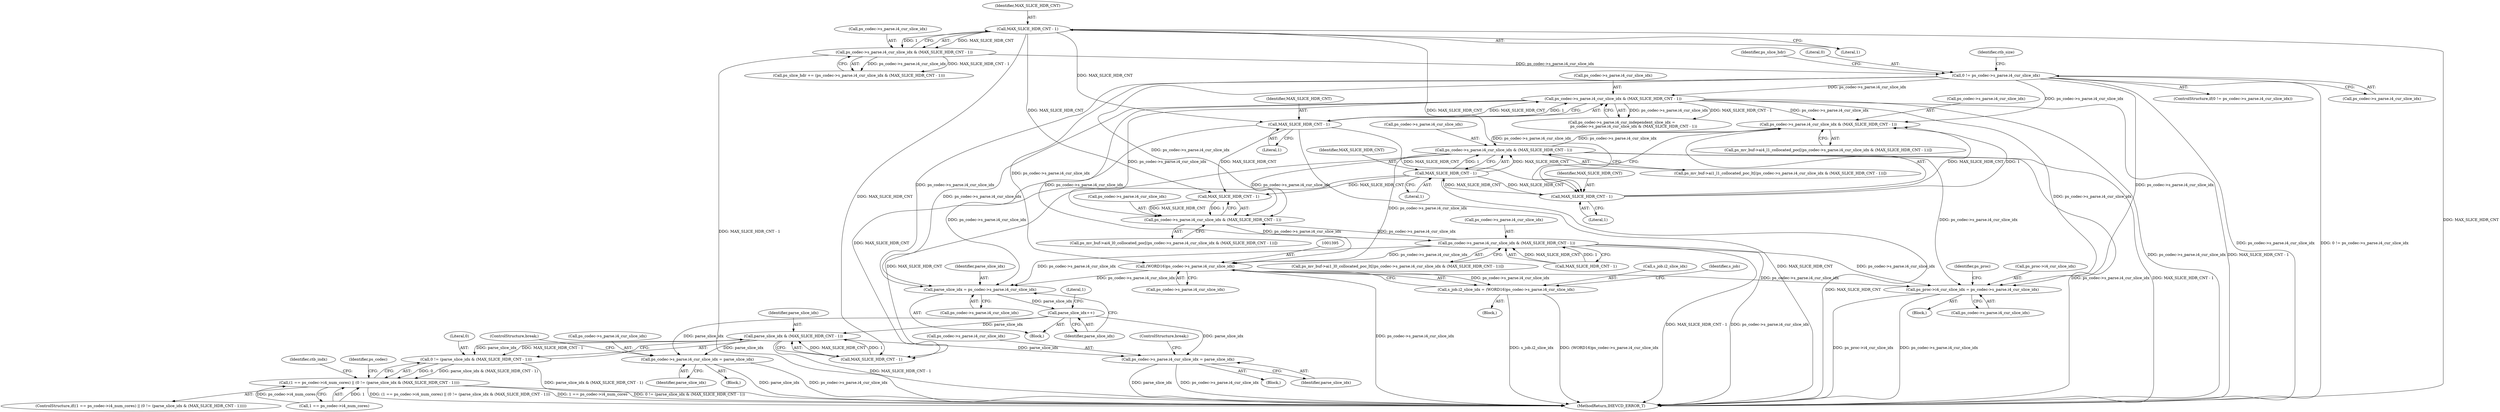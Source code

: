 digraph "0_Android_bcfc7124f6ef9f1ec128fb2e90de774a5b33d199_0@pointer" {
"1000583" [label="(Call,ps_codec->s_parse.i4_cur_slice_idx & (MAX_SLICE_HDR_CNT - 1))"];
"1000258" [label="(Call,0 != ps_codec->s_parse.i4_cur_slice_idx)"];
"1000238" [label="(Call,ps_codec->s_parse.i4_cur_slice_idx & (MAX_SLICE_HDR_CNT - 1))"];
"1000244" [label="(Call,MAX_SLICE_HDR_CNT - 1)"];
"1000610" [label="(Call,ps_codec->s_parse.i4_cur_slice_idx & (MAX_SLICE_HDR_CNT - 1))"];
"1000583" [label="(Call,ps_codec->s_parse.i4_cur_slice_idx & (MAX_SLICE_HDR_CNT - 1))"];
"1000278" [label="(Call,ps_codec->s_parse.i4_cur_slice_idx & (MAX_SLICE_HDR_CNT - 1))"];
"1000284" [label="(Call,MAX_SLICE_HDR_CNT - 1)"];
"1000589" [label="(Call,MAX_SLICE_HDR_CNT - 1)"];
"1000616" [label="(Call,MAX_SLICE_HDR_CNT - 1)"];
"1000656" [label="(Call,ps_codec->s_parse.i4_cur_slice_idx & (MAX_SLICE_HDR_CNT - 1))"];
"1000683" [label="(Call,ps_codec->s_parse.i4_cur_slice_idx & (MAX_SLICE_HDR_CNT - 1))"];
"1001394" [label="(Call,(WORD16)ps_codec->s_parse.i4_cur_slice_idx)"];
"1001390" [label="(Call,s_job.i2_slice_idx = (WORD16)ps_codec->s_parse.i4_cur_slice_idx)"];
"1001497" [label="(Call,ps_proc->i4_cur_slice_idx = ps_codec->s_parse.i4_cur_slice_idx)"];
"1004791" [label="(Call,parse_slice_idx = ps_codec->s_parse.i4_cur_slice_idx)"];
"1004798" [label="(Call,parse_slice_idx++)"];
"1004810" [label="(Call,parse_slice_idx & (MAX_SLICE_HDR_CNT - 1))"];
"1004808" [label="(Call,0 != (parse_slice_idx & (MAX_SLICE_HDR_CNT - 1)))"];
"1004802" [label="(Call,(1 == ps_codec->i4_num_cores) || (0 != (parse_slice_idx & (MAX_SLICE_HDR_CNT - 1))))"];
"1004816" [label="(Call,ps_codec->s_parse.i4_cur_slice_idx = parse_slice_idx)"];
"1004863" [label="(Call,ps_codec->s_parse.i4_cur_slice_idx = parse_slice_idx)"];
"1004870" [label="(ControlStructure,break;)"];
"1004863" [label="(Call,ps_codec->s_parse.i4_cur_slice_idx = parse_slice_idx)"];
"1000258" [label="(Call,0 != ps_codec->s_parse.i4_cur_slice_idx)"];
"1004812" [label="(Call,MAX_SLICE_HDR_CNT - 1)"];
"1000288" [label="(Identifier,ctb_size)"];
"1000679" [label="(Call,ps_mv_buf->ai1_l0_collocated_poc_lt[(ps_codec->s_parse.i4_cur_slice_idx & (MAX_SLICE_HDR_CNT - 1))])"];
"1004789" [label="(Block,)"];
"1001444" [label="(Block,)"];
"1001390" [label="(Call,s_job.i2_slice_idx = (WORD16)ps_codec->s_parse.i4_cur_slice_idx)"];
"1000610" [label="(Call,ps_codec->s_parse.i4_cur_slice_idx & (MAX_SLICE_HDR_CNT - 1))"];
"1004811" [label="(Identifier,parse_slice_idx)"];
"1000239" [label="(Call,ps_codec->s_parse.i4_cur_slice_idx)"];
"1000657" [label="(Call,ps_codec->s_parse.i4_cur_slice_idx)"];
"1004801" [label="(ControlStructure,if((1 == ps_codec->i4_num_cores) || (0 != (parse_slice_idx & (MAX_SLICE_HDR_CNT - 1)))))"];
"1000279" [label="(Call,ps_codec->s_parse.i4_cur_slice_idx)"];
"1004828" [label="(Identifier,ctb_indx)"];
"1000285" [label="(Identifier,MAX_SLICE_HDR_CNT)"];
"1000589" [label="(Call,MAX_SLICE_HDR_CNT - 1)"];
"1004816" [label="(Call,ps_codec->s_parse.i4_cur_slice_idx = parse_slice_idx)"];
"1000584" [label="(Call,ps_codec->s_parse.i4_cur_slice_idx)"];
"1004792" [label="(Identifier,parse_slice_idx)"];
"1004817" [label="(Call,ps_codec->s_parse.i4_cur_slice_idx)"];
"1001403" [label="(Identifier,s_job)"];
"1000286" [label="(Literal,1)"];
"1004804" [label="(Literal,1)"];
"1000583" [label="(Call,ps_codec->s_parse.i4_cur_slice_idx & (MAX_SLICE_HDR_CNT - 1))"];
"1001498" [label="(Call,ps_proc->i4_cur_slice_idx)"];
"1000257" [label="(ControlStructure,if(0 != ps_codec->s_parse.i4_cur_slice_idx))"];
"1000269" [label="(Identifier,ps_slice_hdr)"];
"1000606" [label="(Call,ps_mv_buf->ai1_l1_collocated_poc_lt[(ps_codec->s_parse.i4_cur_slice_idx & (MAX_SLICE_HDR_CNT - 1))])"];
"1000272" [label="(Call,ps_codec->s_parse.i4_cur_independent_slice_idx =\n                    ps_codec->s_parse.i4_cur_slice_idx & (MAX_SLICE_HDR_CNT - 1))"];
"1004869" [label="(Identifier,parse_slice_idx)"];
"1000618" [label="(Literal,1)"];
"1000689" [label="(Call,MAX_SLICE_HDR_CNT - 1)"];
"1000259" [label="(Literal,0)"];
"1000236" [label="(Call,ps_slice_hdr += (ps_codec->s_parse.i4_cur_slice_idx & (MAX_SLICE_HDR_CNT - 1)))"];
"1004810" [label="(Call,parse_slice_idx & (MAX_SLICE_HDR_CNT - 1))"];
"1004803" [label="(Call,1 == ps_codec->i4_num_cores)"];
"1000244" [label="(Call,MAX_SLICE_HDR_CNT - 1)"];
"1004822" [label="(Identifier,parse_slice_idx)"];
"1004791" [label="(Call,parse_slice_idx = ps_codec->s_parse.i4_cur_slice_idx)"];
"1000611" [label="(Call,ps_codec->s_parse.i4_cur_slice_idx)"];
"1005173" [label="(MethodReturn,IHEVCD_ERROR_T)"];
"1004823" [label="(ControlStructure,break;)"];
"1000590" [label="(Identifier,MAX_SLICE_HDR_CNT)"];
"1000579" [label="(Call,ps_mv_buf->ai4_l1_collocated_poc[(ps_codec->s_parse.i4_cur_slice_idx & (MAX_SLICE_HDR_CNT - 1))])"];
"1001394" [label="(Call,(WORD16)ps_codec->s_parse.i4_cur_slice_idx)"];
"1000616" [label="(Call,MAX_SLICE_HDR_CNT - 1)"];
"1000260" [label="(Call,ps_codec->s_parse.i4_cur_slice_idx)"];
"1000245" [label="(Identifier,MAX_SLICE_HDR_CNT)"];
"1000284" [label="(Call,MAX_SLICE_HDR_CNT - 1)"];
"1001391" [label="(Call,s_job.i2_slice_idx)"];
"1001501" [label="(Call,ps_codec->s_parse.i4_cur_slice_idx)"];
"1004809" [label="(Literal,0)"];
"1004815" [label="(Block,)"];
"1004825" [label="(Block,)"];
"1001507" [label="(Identifier,ps_proc)"];
"1004819" [label="(Identifier,ps_codec)"];
"1000238" [label="(Call,ps_codec->s_parse.i4_cur_slice_idx & (MAX_SLICE_HDR_CNT - 1))"];
"1004864" [label="(Call,ps_codec->s_parse.i4_cur_slice_idx)"];
"1004808" [label="(Call,0 != (parse_slice_idx & (MAX_SLICE_HDR_CNT - 1)))"];
"1000656" [label="(Call,ps_codec->s_parse.i4_cur_slice_idx & (MAX_SLICE_HDR_CNT - 1))"];
"1001351" [label="(Block,)"];
"1000617" [label="(Identifier,MAX_SLICE_HDR_CNT)"];
"1004799" [label="(Identifier,parse_slice_idx)"];
"1000683" [label="(Call,ps_codec->s_parse.i4_cur_slice_idx & (MAX_SLICE_HDR_CNT - 1))"];
"1000278" [label="(Call,ps_codec->s_parse.i4_cur_slice_idx & (MAX_SLICE_HDR_CNT - 1))"];
"1000246" [label="(Literal,1)"];
"1001396" [label="(Call,ps_codec->s_parse.i4_cur_slice_idx)"];
"1004798" [label="(Call,parse_slice_idx++)"];
"1004802" [label="(Call,(1 == ps_codec->i4_num_cores) || (0 != (parse_slice_idx & (MAX_SLICE_HDR_CNT - 1))))"];
"1000591" [label="(Literal,1)"];
"1000684" [label="(Call,ps_codec->s_parse.i4_cur_slice_idx)"];
"1000652" [label="(Call,ps_mv_buf->ai4_l0_collocated_poc[(ps_codec->s_parse.i4_cur_slice_idx & (MAX_SLICE_HDR_CNT - 1))])"];
"1004793" [label="(Call,ps_codec->s_parse.i4_cur_slice_idx)"];
"1000662" [label="(Call,MAX_SLICE_HDR_CNT - 1)"];
"1001497" [label="(Call,ps_proc->i4_cur_slice_idx = ps_codec->s_parse.i4_cur_slice_idx)"];
"1000583" -> "1000579"  [label="AST: "];
"1000583" -> "1000589"  [label="CFG: "];
"1000584" -> "1000583"  [label="AST: "];
"1000589" -> "1000583"  [label="AST: "];
"1000579" -> "1000583"  [label="CFG: "];
"1000258" -> "1000583"  [label="DDG: ps_codec->s_parse.i4_cur_slice_idx"];
"1000610" -> "1000583"  [label="DDG: ps_codec->s_parse.i4_cur_slice_idx"];
"1000278" -> "1000583"  [label="DDG: ps_codec->s_parse.i4_cur_slice_idx"];
"1000589" -> "1000583"  [label="DDG: MAX_SLICE_HDR_CNT"];
"1000589" -> "1000583"  [label="DDG: 1"];
"1000583" -> "1000610"  [label="DDG: ps_codec->s_parse.i4_cur_slice_idx"];
"1000258" -> "1000257"  [label="AST: "];
"1000258" -> "1000260"  [label="CFG: "];
"1000259" -> "1000258"  [label="AST: "];
"1000260" -> "1000258"  [label="AST: "];
"1000269" -> "1000258"  [label="CFG: "];
"1000288" -> "1000258"  [label="CFG: "];
"1000258" -> "1005173"  [label="DDG: ps_codec->s_parse.i4_cur_slice_idx"];
"1000258" -> "1005173"  [label="DDG: 0 != ps_codec->s_parse.i4_cur_slice_idx"];
"1000238" -> "1000258"  [label="DDG: ps_codec->s_parse.i4_cur_slice_idx"];
"1000258" -> "1000278"  [label="DDG: ps_codec->s_parse.i4_cur_slice_idx"];
"1000258" -> "1000656"  [label="DDG: ps_codec->s_parse.i4_cur_slice_idx"];
"1000258" -> "1001394"  [label="DDG: ps_codec->s_parse.i4_cur_slice_idx"];
"1000258" -> "1001497"  [label="DDG: ps_codec->s_parse.i4_cur_slice_idx"];
"1000258" -> "1004791"  [label="DDG: ps_codec->s_parse.i4_cur_slice_idx"];
"1000238" -> "1000236"  [label="AST: "];
"1000238" -> "1000244"  [label="CFG: "];
"1000239" -> "1000238"  [label="AST: "];
"1000244" -> "1000238"  [label="AST: "];
"1000236" -> "1000238"  [label="CFG: "];
"1000238" -> "1005173"  [label="DDG: MAX_SLICE_HDR_CNT - 1"];
"1000238" -> "1000236"  [label="DDG: ps_codec->s_parse.i4_cur_slice_idx"];
"1000238" -> "1000236"  [label="DDG: MAX_SLICE_HDR_CNT - 1"];
"1000244" -> "1000238"  [label="DDG: MAX_SLICE_HDR_CNT"];
"1000244" -> "1000238"  [label="DDG: 1"];
"1000244" -> "1000246"  [label="CFG: "];
"1000245" -> "1000244"  [label="AST: "];
"1000246" -> "1000244"  [label="AST: "];
"1000244" -> "1005173"  [label="DDG: MAX_SLICE_HDR_CNT"];
"1000244" -> "1000284"  [label="DDG: MAX_SLICE_HDR_CNT"];
"1000244" -> "1000589"  [label="DDG: MAX_SLICE_HDR_CNT"];
"1000244" -> "1000662"  [label="DDG: MAX_SLICE_HDR_CNT"];
"1000244" -> "1004812"  [label="DDG: MAX_SLICE_HDR_CNT"];
"1000610" -> "1000606"  [label="AST: "];
"1000610" -> "1000616"  [label="CFG: "];
"1000611" -> "1000610"  [label="AST: "];
"1000616" -> "1000610"  [label="AST: "];
"1000606" -> "1000610"  [label="CFG: "];
"1000610" -> "1005173"  [label="DDG: MAX_SLICE_HDR_CNT - 1"];
"1000610" -> "1005173"  [label="DDG: ps_codec->s_parse.i4_cur_slice_idx"];
"1000616" -> "1000610"  [label="DDG: MAX_SLICE_HDR_CNT"];
"1000616" -> "1000610"  [label="DDG: 1"];
"1000610" -> "1000656"  [label="DDG: ps_codec->s_parse.i4_cur_slice_idx"];
"1000610" -> "1001394"  [label="DDG: ps_codec->s_parse.i4_cur_slice_idx"];
"1000610" -> "1001497"  [label="DDG: ps_codec->s_parse.i4_cur_slice_idx"];
"1000610" -> "1004791"  [label="DDG: ps_codec->s_parse.i4_cur_slice_idx"];
"1000278" -> "1000272"  [label="AST: "];
"1000278" -> "1000284"  [label="CFG: "];
"1000279" -> "1000278"  [label="AST: "];
"1000284" -> "1000278"  [label="AST: "];
"1000272" -> "1000278"  [label="CFG: "];
"1000278" -> "1005173"  [label="DDG: MAX_SLICE_HDR_CNT - 1"];
"1000278" -> "1005173"  [label="DDG: ps_codec->s_parse.i4_cur_slice_idx"];
"1000278" -> "1000272"  [label="DDG: ps_codec->s_parse.i4_cur_slice_idx"];
"1000278" -> "1000272"  [label="DDG: MAX_SLICE_HDR_CNT - 1"];
"1000284" -> "1000278"  [label="DDG: MAX_SLICE_HDR_CNT"];
"1000284" -> "1000278"  [label="DDG: 1"];
"1000278" -> "1000656"  [label="DDG: ps_codec->s_parse.i4_cur_slice_idx"];
"1000278" -> "1001394"  [label="DDG: ps_codec->s_parse.i4_cur_slice_idx"];
"1000278" -> "1001497"  [label="DDG: ps_codec->s_parse.i4_cur_slice_idx"];
"1000278" -> "1004791"  [label="DDG: ps_codec->s_parse.i4_cur_slice_idx"];
"1000284" -> "1000286"  [label="CFG: "];
"1000285" -> "1000284"  [label="AST: "];
"1000286" -> "1000284"  [label="AST: "];
"1000284" -> "1005173"  [label="DDG: MAX_SLICE_HDR_CNT"];
"1000284" -> "1000589"  [label="DDG: MAX_SLICE_HDR_CNT"];
"1000284" -> "1000662"  [label="DDG: MAX_SLICE_HDR_CNT"];
"1000284" -> "1004812"  [label="DDG: MAX_SLICE_HDR_CNT"];
"1000589" -> "1000591"  [label="CFG: "];
"1000590" -> "1000589"  [label="AST: "];
"1000591" -> "1000589"  [label="AST: "];
"1000616" -> "1000589"  [label="DDG: MAX_SLICE_HDR_CNT"];
"1000589" -> "1000616"  [label="DDG: MAX_SLICE_HDR_CNT"];
"1000616" -> "1000618"  [label="CFG: "];
"1000617" -> "1000616"  [label="AST: "];
"1000618" -> "1000616"  [label="AST: "];
"1000616" -> "1005173"  [label="DDG: MAX_SLICE_HDR_CNT"];
"1000616" -> "1000662"  [label="DDG: MAX_SLICE_HDR_CNT"];
"1000616" -> "1004812"  [label="DDG: MAX_SLICE_HDR_CNT"];
"1000656" -> "1000652"  [label="AST: "];
"1000656" -> "1000662"  [label="CFG: "];
"1000657" -> "1000656"  [label="AST: "];
"1000662" -> "1000656"  [label="AST: "];
"1000652" -> "1000656"  [label="CFG: "];
"1000683" -> "1000656"  [label="DDG: ps_codec->s_parse.i4_cur_slice_idx"];
"1000662" -> "1000656"  [label="DDG: MAX_SLICE_HDR_CNT"];
"1000662" -> "1000656"  [label="DDG: 1"];
"1000656" -> "1000683"  [label="DDG: ps_codec->s_parse.i4_cur_slice_idx"];
"1000683" -> "1000679"  [label="AST: "];
"1000683" -> "1000689"  [label="CFG: "];
"1000684" -> "1000683"  [label="AST: "];
"1000689" -> "1000683"  [label="AST: "];
"1000679" -> "1000683"  [label="CFG: "];
"1000683" -> "1005173"  [label="DDG: ps_codec->s_parse.i4_cur_slice_idx"];
"1000683" -> "1005173"  [label="DDG: MAX_SLICE_HDR_CNT - 1"];
"1000689" -> "1000683"  [label="DDG: MAX_SLICE_HDR_CNT"];
"1000689" -> "1000683"  [label="DDG: 1"];
"1000683" -> "1001394"  [label="DDG: ps_codec->s_parse.i4_cur_slice_idx"];
"1000683" -> "1001497"  [label="DDG: ps_codec->s_parse.i4_cur_slice_idx"];
"1000683" -> "1004791"  [label="DDG: ps_codec->s_parse.i4_cur_slice_idx"];
"1001394" -> "1001390"  [label="AST: "];
"1001394" -> "1001396"  [label="CFG: "];
"1001395" -> "1001394"  [label="AST: "];
"1001396" -> "1001394"  [label="AST: "];
"1001390" -> "1001394"  [label="CFG: "];
"1001394" -> "1005173"  [label="DDG: ps_codec->s_parse.i4_cur_slice_idx"];
"1001394" -> "1001390"  [label="DDG: ps_codec->s_parse.i4_cur_slice_idx"];
"1001394" -> "1001497"  [label="DDG: ps_codec->s_parse.i4_cur_slice_idx"];
"1001394" -> "1004791"  [label="DDG: ps_codec->s_parse.i4_cur_slice_idx"];
"1001390" -> "1001351"  [label="AST: "];
"1001391" -> "1001390"  [label="AST: "];
"1001403" -> "1001390"  [label="CFG: "];
"1001390" -> "1005173"  [label="DDG: (WORD16)ps_codec->s_parse.i4_cur_slice_idx"];
"1001390" -> "1005173"  [label="DDG: s_job.i2_slice_idx"];
"1001497" -> "1001444"  [label="AST: "];
"1001497" -> "1001501"  [label="CFG: "];
"1001498" -> "1001497"  [label="AST: "];
"1001501" -> "1001497"  [label="AST: "];
"1001507" -> "1001497"  [label="CFG: "];
"1001497" -> "1005173"  [label="DDG: ps_codec->s_parse.i4_cur_slice_idx"];
"1001497" -> "1005173"  [label="DDG: ps_proc->i4_cur_slice_idx"];
"1004791" -> "1004789"  [label="AST: "];
"1004791" -> "1004793"  [label="CFG: "];
"1004792" -> "1004791"  [label="AST: "];
"1004793" -> "1004791"  [label="AST: "];
"1004799" -> "1004791"  [label="CFG: "];
"1004791" -> "1004798"  [label="DDG: parse_slice_idx"];
"1004798" -> "1004789"  [label="AST: "];
"1004798" -> "1004799"  [label="CFG: "];
"1004799" -> "1004798"  [label="AST: "];
"1004804" -> "1004798"  [label="CFG: "];
"1004798" -> "1004810"  [label="DDG: parse_slice_idx"];
"1004798" -> "1004816"  [label="DDG: parse_slice_idx"];
"1004798" -> "1004863"  [label="DDG: parse_slice_idx"];
"1004810" -> "1004808"  [label="AST: "];
"1004810" -> "1004812"  [label="CFG: "];
"1004811" -> "1004810"  [label="AST: "];
"1004812" -> "1004810"  [label="AST: "];
"1004808" -> "1004810"  [label="CFG: "];
"1004810" -> "1005173"  [label="DDG: MAX_SLICE_HDR_CNT - 1"];
"1004810" -> "1004808"  [label="DDG: parse_slice_idx"];
"1004810" -> "1004808"  [label="DDG: MAX_SLICE_HDR_CNT - 1"];
"1004812" -> "1004810"  [label="DDG: MAX_SLICE_HDR_CNT"];
"1004812" -> "1004810"  [label="DDG: 1"];
"1004810" -> "1004816"  [label="DDG: parse_slice_idx"];
"1004810" -> "1004863"  [label="DDG: parse_slice_idx"];
"1004808" -> "1004802"  [label="AST: "];
"1004809" -> "1004808"  [label="AST: "];
"1004802" -> "1004808"  [label="CFG: "];
"1004808" -> "1005173"  [label="DDG: parse_slice_idx & (MAX_SLICE_HDR_CNT - 1)"];
"1004808" -> "1004802"  [label="DDG: 0"];
"1004808" -> "1004802"  [label="DDG: parse_slice_idx & (MAX_SLICE_HDR_CNT - 1)"];
"1004802" -> "1004801"  [label="AST: "];
"1004802" -> "1004803"  [label="CFG: "];
"1004803" -> "1004802"  [label="AST: "];
"1004819" -> "1004802"  [label="CFG: "];
"1004828" -> "1004802"  [label="CFG: "];
"1004802" -> "1005173"  [label="DDG: 1 == ps_codec->i4_num_cores"];
"1004802" -> "1005173"  [label="DDG: 0 != (parse_slice_idx & (MAX_SLICE_HDR_CNT - 1))"];
"1004802" -> "1005173"  [label="DDG: (1 == ps_codec->i4_num_cores) || (0 != (parse_slice_idx & (MAX_SLICE_HDR_CNT - 1)))"];
"1004803" -> "1004802"  [label="DDG: 1"];
"1004803" -> "1004802"  [label="DDG: ps_codec->i4_num_cores"];
"1004816" -> "1004815"  [label="AST: "];
"1004816" -> "1004822"  [label="CFG: "];
"1004817" -> "1004816"  [label="AST: "];
"1004822" -> "1004816"  [label="AST: "];
"1004823" -> "1004816"  [label="CFG: "];
"1004816" -> "1005173"  [label="DDG: parse_slice_idx"];
"1004816" -> "1005173"  [label="DDG: ps_codec->s_parse.i4_cur_slice_idx"];
"1004863" -> "1004825"  [label="AST: "];
"1004863" -> "1004869"  [label="CFG: "];
"1004864" -> "1004863"  [label="AST: "];
"1004869" -> "1004863"  [label="AST: "];
"1004870" -> "1004863"  [label="CFG: "];
"1004863" -> "1005173"  [label="DDG: parse_slice_idx"];
"1004863" -> "1005173"  [label="DDG: ps_codec->s_parse.i4_cur_slice_idx"];
}
